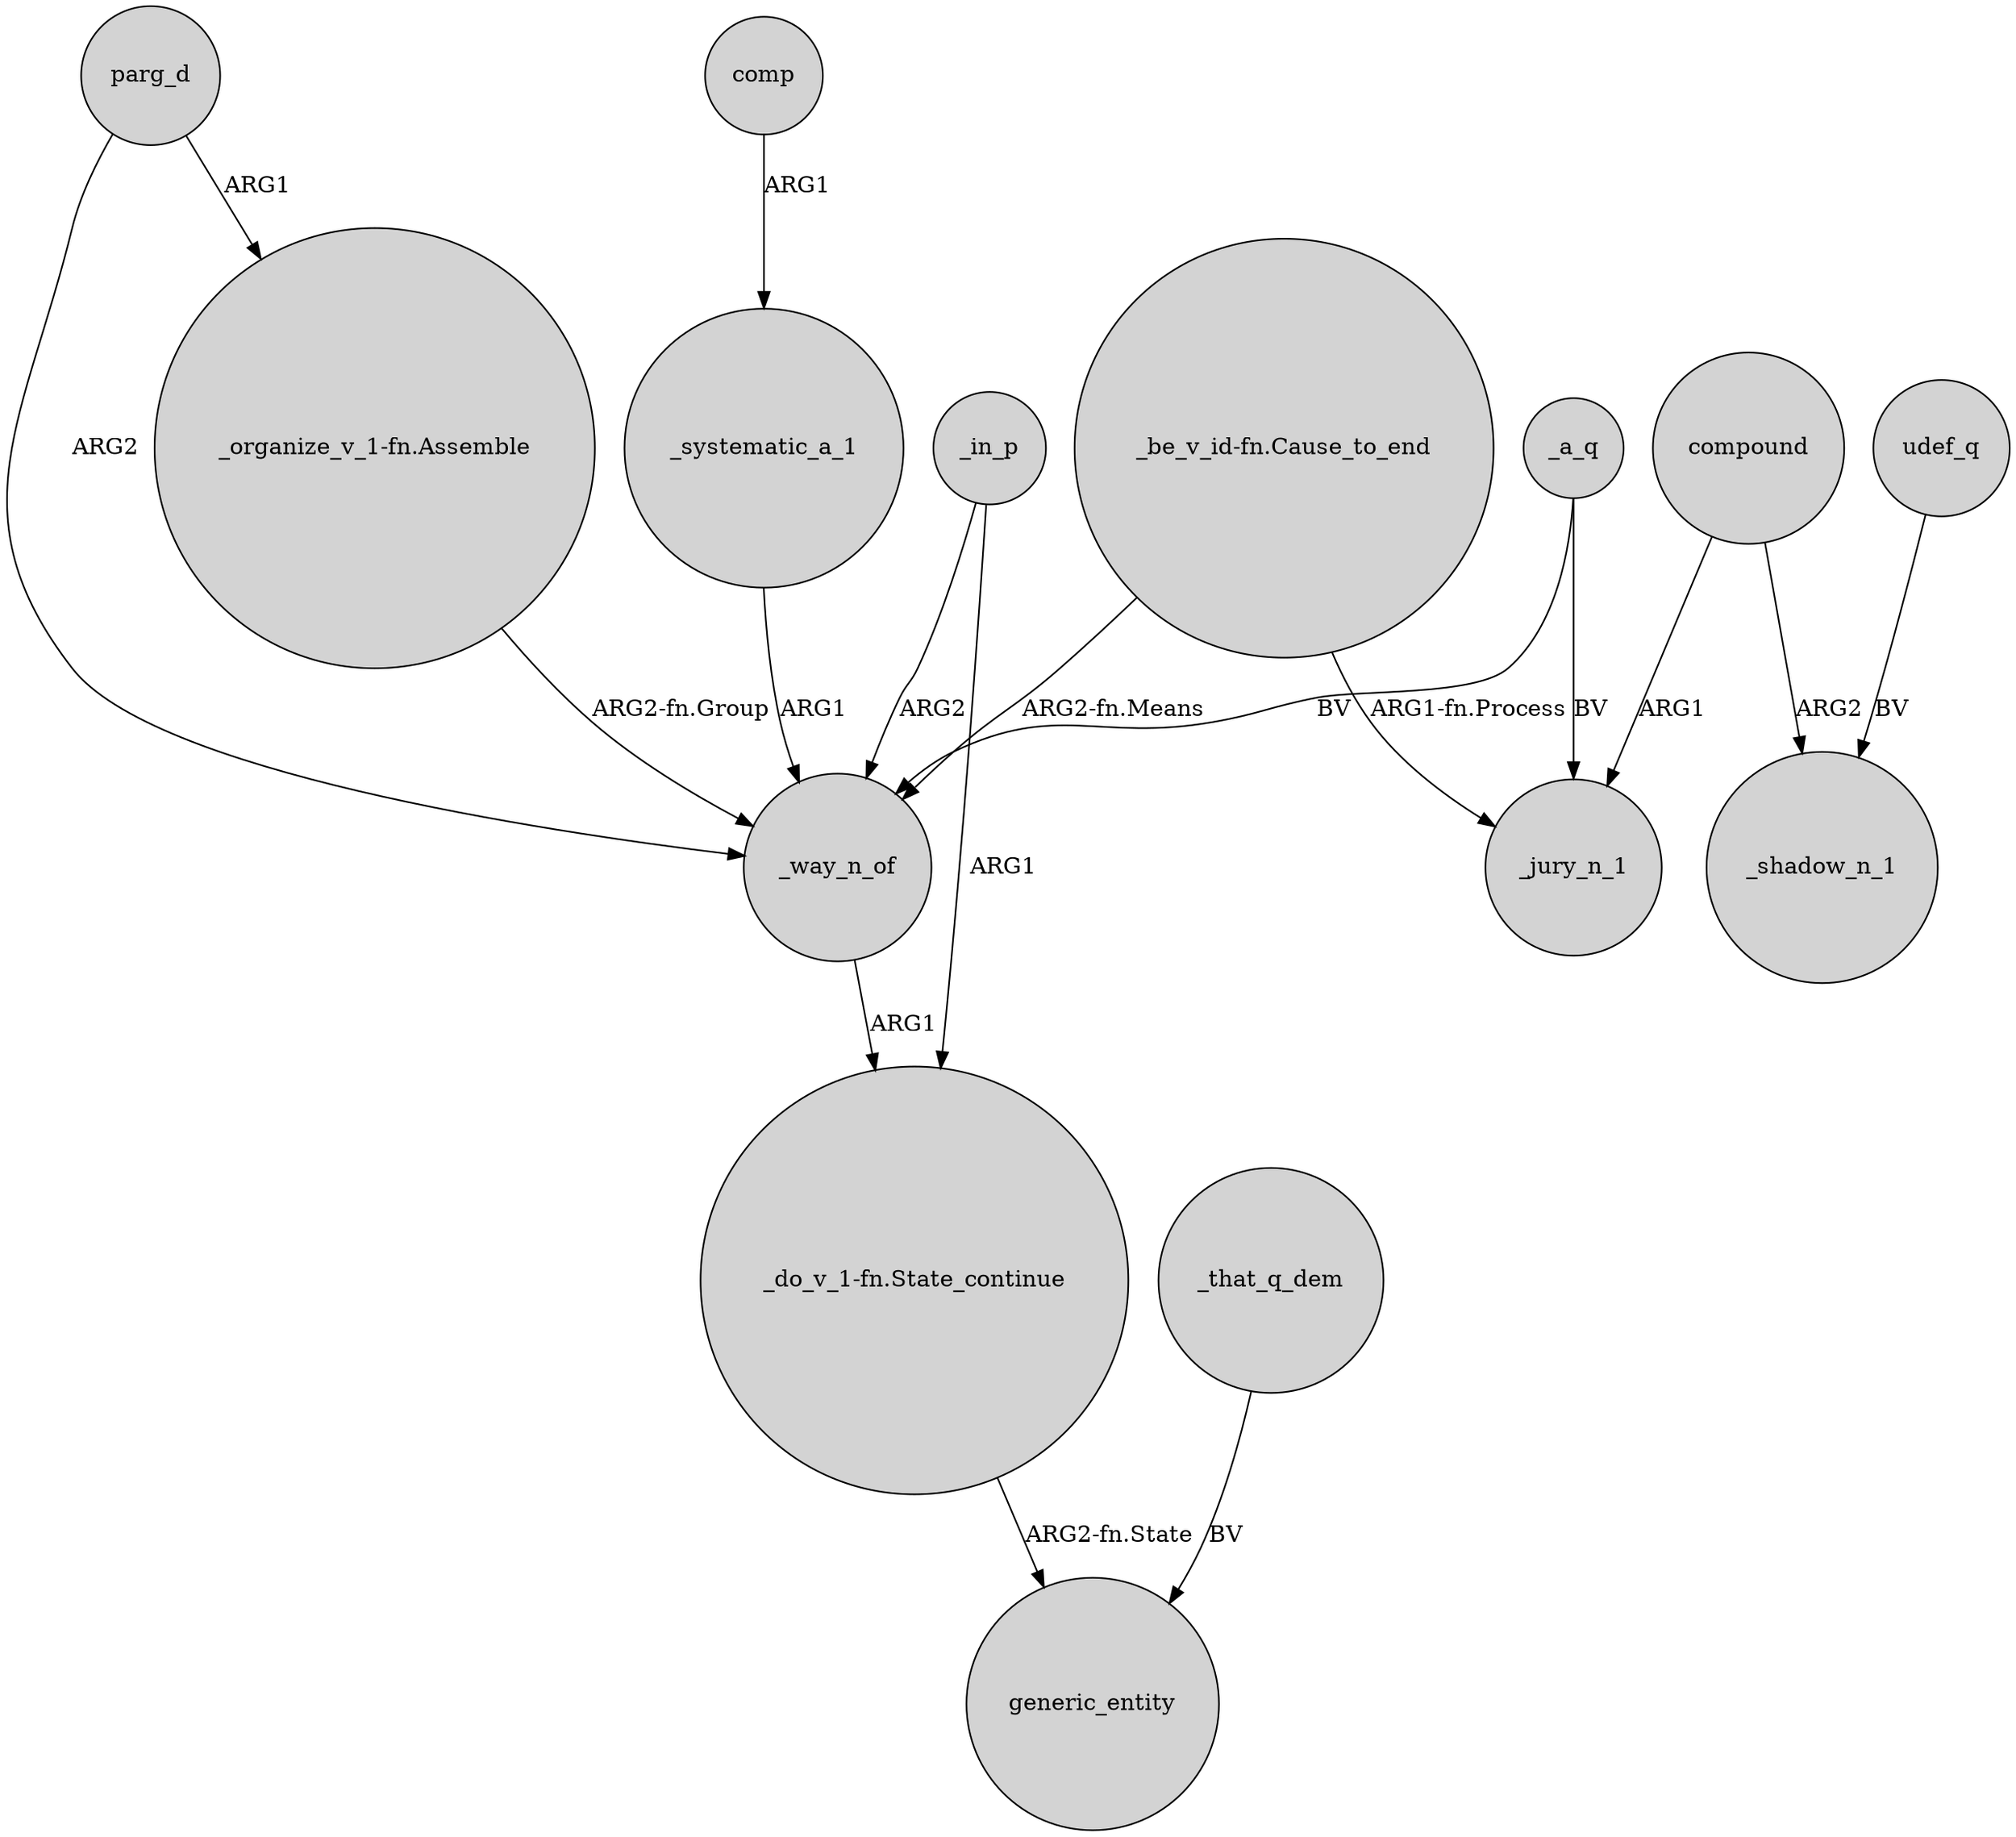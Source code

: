 digraph {
	node [shape=circle style=filled]
	_a_q -> _way_n_of [label=BV]
	parg_d -> "_organize_v_1-fn.Assemble" [label=ARG1]
	"_do_v_1-fn.State_continue" -> generic_entity [label="ARG2-fn.State"]
	_in_p -> _way_n_of [label=ARG2]
	_in_p -> "_do_v_1-fn.State_continue" [label=ARG1]
	_systematic_a_1 -> _way_n_of [label=ARG1]
	_that_q_dem -> generic_entity [label=BV]
	"_be_v_id-fn.Cause_to_end" -> _jury_n_1 [label="ARG1-fn.Process"]
	comp -> _systematic_a_1 [label=ARG1]
	"_be_v_id-fn.Cause_to_end" -> _way_n_of [label="ARG2-fn.Means"]
	udef_q -> _shadow_n_1 [label=BV]
	_way_n_of -> "_do_v_1-fn.State_continue" [label=ARG1]
	"_organize_v_1-fn.Assemble" -> _way_n_of [label="ARG2-fn.Group"]
	compound -> _shadow_n_1 [label=ARG2]
	compound -> _jury_n_1 [label=ARG1]
	parg_d -> _way_n_of [label=ARG2]
	_a_q -> _jury_n_1 [label=BV]
}
